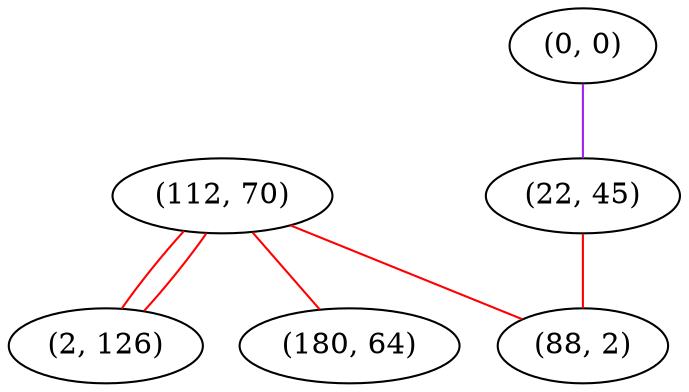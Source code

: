 graph "" {
"(112, 70)";
"(0, 0)";
"(22, 45)";
"(2, 126)";
"(180, 64)";
"(88, 2)";
"(112, 70)" -- "(2, 126)"  [color=red, key=0, weight=1];
"(112, 70)" -- "(2, 126)"  [color=red, key=1, weight=1];
"(112, 70)" -- "(88, 2)"  [color=red, key=0, weight=1];
"(112, 70)" -- "(180, 64)"  [color=red, key=0, weight=1];
"(0, 0)" -- "(22, 45)"  [color=purple, key=0, weight=4];
"(22, 45)" -- "(88, 2)"  [color=red, key=0, weight=1];
}
